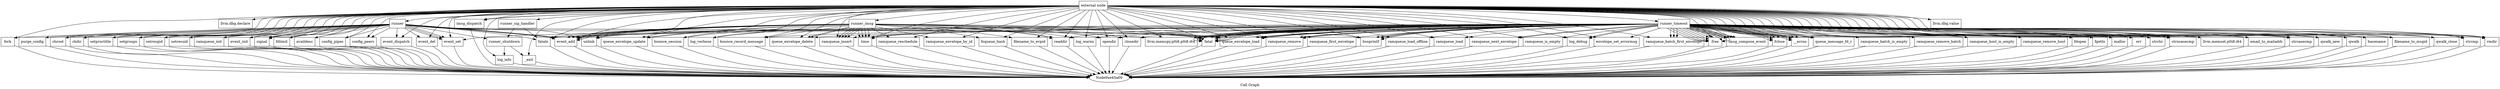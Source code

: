 digraph "Call Graph" {
	label="Call Graph";

	Node0xe459d0 [shape=record,label="{external node}"];
	Node0xe459d0 -> Node0xe45a30;
	Node0xe459d0 -> Node0xe46030;
	Node0xe459d0 -> Node0xe45a60;
	Node0xe459d0 -> Node0xe45a60;
	Node0xe459d0 -> Node0xe45a90;
	Node0xe459d0 -> Node0xe45af0;
	Node0xe459d0 -> Node0xe45ac0;
	Node0xe459d0 -> Node0xe45b20;
	Node0xe459d0 -> Node0xe45b50;
	Node0xe459d0 -> Node0xe4f1e0;
	Node0xe459d0 -> Node0xe4f050;
	Node0xe459d0 -> Node0xe4ed30;
	Node0xe459d0 -> Node0xe4ea60;
	Node0xe459d0 -> Node0xe49400;
	Node0xe459d0 -> Node0xe4b830;
	Node0xe459d0 -> Node0xe48f40;
	Node0xe459d0 -> Node0xe51070;
	Node0xe459d0 -> Node0xf4bbf0;
	Node0xe459d0 -> Node0xe4f410;
	Node0xe459d0 -> Node0xf4bc20;
	Node0xe459d0 -> Node0xf4bc50;
	Node0xe459d0 -> Node0xe4f0f0;
	Node0xe459d0 -> Node0xe4f160;
	Node0xe459d0 -> Node0xe4eb40;
	Node0xe459d0 -> Node0xe4eb70;
	Node0xe459d0 -> Node0xe45d20;
	Node0xe459d0 -> Node0xe45d90;
	Node0xe459d0 -> Node0xe45e60;
	Node0xe459d0 -> Node0xe42a60;
	Node0xe459d0 -> Node0xe42b00;
	Node0xe459d0 -> Node0xe45f00;
	Node0xe459d0 -> Node0xe42c20;
	Node0xe459d0 -> Node0xf249c0;
	Node0xe459d0 -> Node0xf24a30;
	Node0xe459d0 -> Node0xf24aa0;
	Node0xe459d0 -> Node0xe47440;
	Node0xe459d0 -> Node0xf24b10;
	Node0xe459d0 -> Node0xf24fa0;
	Node0xe459d0 -> Node0xf25010;
	Node0xe459d0 -> Node0xe46a00;
	Node0xe459d0 -> Node0xf258d0;
	Node0xe459d0 -> Node0xe45c30;
	Node0xe459d0 -> Node0xe46a70;
	Node0xe459d0 -> Node0xe46060;
	Node0xe459d0 -> Node0xf25940;
	Node0xe459d0 -> Node0xf259b0;
	Node0xe459d0 -> Node0xe4f7f0;
	Node0xe459d0 -> Node0xf257f0;
	Node0xe459d0 -> Node0xf24b80;
	Node0xe459d0 -> Node0xf25a20;
	Node0xe459d0 -> Node0xf25a90;
	Node0xe459d0 -> Node0xf25b00;
	Node0xe459d0 -> Node0xf25b70;
	Node0xe459d0 -> Node0xf24bf0;
	Node0xe459d0 -> Node0xf24c60;
	Node0xe459d0 -> Node0xf24cd0;
	Node0xe459d0 -> Node0xf24d40;
	Node0xe459d0 -> Node0xf24db0;
	Node0xe459d0 -> Node0xf24e20;
	Node0xe459d0 -> Node0xf24e90;
	Node0xe459d0 -> Node0xf24f00;
	Node0xe459d0 -> Node0xf24f70;
	Node0xe459d0 -> Node0xf25860;
	Node0xe459d0 -> Node0xf24610;
	Node0xe459d0 -> Node0xf246b0;
	Node0xe459d0 -> Node0xf24640;
	Node0xe459d0 -> Node0xf24840;
	Node0xe459d0 -> Node0xe4e9e0;
	Node0xe459d0 -> Node0xf24950;
	Node0xe459d0 -> Node0xe4efc0;
	Node0xe459d0 -> Node0xf247b0;
	Node0xe459d0 -> Node0xe4ef50;
	Node0xe459d0 -> Node0xe474b0;
	Node0xe459d0 -> Node0xf24870;
	Node0xe459d0 -> Node0xe46ae0;
	Node0xe459d0 -> Node0xf248e0;
	Node0xe459d0 -> Node0xe45bc0;
	Node0xe459d0 -> Node0xe4f630;
	Node0xe459d0 -> Node0xe4f6a0;
	Node0xe459d0 -> Node0xe4f710;
	Node0xe459d0 -> Node0xe4f780;
	Node0xe459d0 -> Node0xe48f70;
	Node0xe459d0 -> Node0xe474e0;
	Node0xe459d0 -> Node0xf255f0;
	Node0xe45b20 [shape=record,label="{purge_config}"];
	Node0xe45b20 -> Node0xe45a00;
	Node0xe45b50 [shape=record,label="{chroot}"];
	Node0xe45b50 -> Node0xe45a00;
	Node0xe4f1e0 [shape=record,label="{chdir}"];
	Node0xe4f1e0 -> Node0xe45a00;
	Node0xe4f050 [shape=record,label="{setproctitle}"];
	Node0xe4f050 -> Node0xe45a00;
	Node0xe4ed30 [shape=record,label="{setgroups}"];
	Node0xe4ed30 -> Node0xe45a00;
	Node0xf24c60 [shape=record,label="{fgetln}"];
	Node0xf24c60 -> Node0xe45a00;
	Node0xf24bf0 [shape=record,label="{fdopen}"];
	Node0xf24bf0 -> Node0xe45a00;
	Node0xe45ac0 [shape=record,label="{fatal}"];
	Node0xe45ac0 -> Node0xe45a00;
	Node0xf24cd0 [shape=record,label="{malloc}"];
	Node0xf24cd0 -> Node0xe45a00;
	Node0xf24db0 [shape=record,label="{strchr}"];
	Node0xf24db0 -> Node0xe45a00;
	Node0xe4eb40 [shape=record,label="{fatalx}"];
	Node0xe4eb40 -> Node0xe45a00;
	Node0xf24d40 [shape=record,label="{err}"];
	Node0xf24d40 -> Node0xe45a00;
	Node0xf24e20 [shape=record,label="{strncasecmp}"];
	Node0xf24e20 -> Node0xe45a00;
	Node0xe4eb70 [shape=record,label="{config_pipes}"];
	Node0xe4eb70 -> Node0xe45a00;
	Node0xe45d20 [shape=record,label="{config_peers}"];
	Node0xe45d20 -> Node0xe45a00;
	Node0xe45a30 [shape=record,label="{runner}"];
	Node0xe45a30 -> Node0xe45a90;
	Node0xe45a30 -> Node0xe45af0;
	Node0xe45a30 -> Node0xe45ac0;
	Node0xe45a30 -> Node0xe45b20;
	Node0xe45a30 -> Node0xe45b50;
	Node0xe45a30 -> Node0xe45ac0;
	Node0xe45a30 -> Node0xe4f1e0;
	Node0xe45a30 -> Node0xe45ac0;
	Node0xe45a30 -> Node0xe4f050;
	Node0xe45a30 -> Node0xe4ed30;
	Node0xe45a30 -> Node0xe4ea60;
	Node0xe45a30 -> Node0xe49400;
	Node0xe45a30 -> Node0xe45ac0;
	Node0xe45a30 -> Node0xe4b830;
	Node0xe45a30 -> Node0xe51070;
	Node0xe45a30 -> Node0xf4bbf0;
	Node0xe45a30 -> Node0xf4bbf0;
	Node0xe45a30 -> Node0xf4bc20;
	Node0xe45a30 -> Node0xf4bc20;
	Node0xe45a30 -> Node0xf4bc50;
	Node0xe45a30 -> Node0xf4bc50;
	Node0xe45a30 -> Node0xe4f0f0;
	Node0xe45a30 -> Node0xe4f160;
	Node0xe45a30 -> Node0xe4eb40;
	Node0xe45a30 -> Node0xe4eb70;
	Node0xe45a30 -> Node0xe45d20;
	Node0xe45a30 -> Node0xe45d90;
	Node0xe45a30 -> Node0xf4bbf0;
	Node0xe45a30 -> Node0xf4bc20;
	Node0xe45a30 -> Node0xe45e60;
	Node0xe45a30 -> Node0xe45f00;
	Node0xe45a30 -> Node0xe45f70;
	Node0xe46030 [shape=record,label="{llvm.dbg.declare}"];
	Node0xe45a60 [shape=record,label="{imsg_dispatch}"];
	Node0xe45a60 -> Node0xe45a00;
	Node0xe45a90 [shape=record,label="{llvm.memcpy.p0i8.p0i8.i64}"];
	Node0xe45af0 [shape=record,label="{fork}"];
	Node0xe45af0 -> Node0xe45a00;
	Node0xe45d90 [shape=record,label="{unlink}"];
	Node0xe45d90 -> Node0xe45a00;
	Node0xe45e60 [shape=record,label="{event_dispatch}"];
	Node0xe45e60 -> Node0xe45a00;
	Node0xe45f70 [shape=record,label="{runner_shutdown}"];
	Node0xe45f70 -> Node0xe42a60;
	Node0xe45f70 -> Node0xe42b00;
	Node0xe42a60 [shape=record,label="{log_info}"];
	Node0xe42a60 -> Node0xe45a00;
	Node0xe42b00 [shape=record,label="{_exit}"];
	Node0xe42b00 -> Node0xe45a00;
	Node0xe45f00 [shape=record,label="{event_del}"];
	Node0xe45f00 -> Node0xe45a00;
	Node0xe42c20 [shape=record,label="{runner_timeout}"];
	Node0xe42c20 -> Node0xf24610;
	Node0xe42c20 -> Node0xf246b0;
	Node0xe42c20 -> Node0xf24640;
	Node0xe42c20 -> Node0xf24840;
	Node0xe42c20 -> Node0xe4e9e0;
	Node0xe42c20 -> Node0xe4efc0;
	Node0xe42c20 -> Node0xe45ac0;
	Node0xe42c20 -> Node0xe4efc0;
	Node0xe42c20 -> Node0xe45ac0;
	Node0xe42c20 -> Node0xe4efc0;
	Node0xe42c20 -> Node0xe45ac0;
	Node0xe42c20 -> Node0xe45d90;
	Node0xe42c20 -> Node0xf247b0;
	Node0xe42c20 -> Node0xe45ac0;
	Node0xe42c20 -> Node0xe4ef50;
	Node0xe42c20 -> Node0xf247b0;
	Node0xe42c20 -> Node0xe45ac0;
	Node0xe42c20 -> Node0xe474b0;
	Node0xe42c20 -> Node0xf24870;
	Node0xe42c20 -> Node0xf24870;
	Node0xe42c20 -> Node0xe4efc0;
	Node0xe42c20 -> Node0xe45ac0;
	Node0xe42c20 -> Node0xe45d90;
	Node0xe42c20 -> Node0xf247b0;
	Node0xe42c20 -> Node0xe45ac0;
	Node0xe42c20 -> Node0xe46ae0;
	Node0xe42c20 -> Node0xf248e0;
	Node0xe42c20 -> Node0xf247b0;
	Node0xe42c20 -> Node0xe45ac0;
	Node0xe42c20 -> Node0xf248e0;
	Node0xe42c20 -> Node0xf247b0;
	Node0xe42c20 -> Node0xe45ac0;
	Node0xe42c20 -> Node0xf24950;
	Node0xe42c20 -> Node0xf249c0;
	Node0xe42c20 -> Node0xf24a30;
	Node0xe42c20 -> Node0xf24aa0;
	Node0xe42c20 -> Node0xe47440;
	Node0xe42c20 -> Node0xf24b10;
	Node0xe42c20 -> Node0xe46a00;
	Node0xe42c20 -> Node0xf24b80;
	Node0xe42c20 -> Node0xf24bf0;
	Node0xe42c20 -> Node0xe45ac0;
	Node0xe42c20 -> Node0xf24c60;
	Node0xe42c20 -> Node0xf24cd0;
	Node0xe42c20 -> Node0xf24d40;
	Node0xe42c20 -> Node0xe45a90;
	Node0xe42c20 -> Node0xf24db0;
	Node0xe42c20 -> Node0xf24e20;
	Node0xe42c20 -> Node0xf24e20;
	Node0xe42c20 -> Node0xf24e90;
	Node0xe42c20 -> Node0xf24f00;
	Node0xe42c20 -> Node0xe45a90;
	Node0xe42c20 -> Node0xe45a90;
	Node0xe42c20 -> Node0xf24f70;
	Node0xe42c20 -> Node0xf24f70;
	Node0xe42c20 -> Node0xf257f0;
	Node0xe42c20 -> Node0xf25860;
	Node0xe42c20 -> Node0xf257f0;
	Node0xe42c20 -> Node0xf25860;
	Node0xe42c20 -> Node0xf258d0;
	Node0xe42c20 -> Node0xe45c30;
	Node0xe42c20 -> Node0xe47440;
	Node0xe42c20 -> Node0xe46a70;
	Node0xe42c20 -> Node0xf4bbf0;
	Node0xe42c20 -> Node0xf4bc20;
	Node0xe42c20 -> Node0xe46060;
	Node0xe42c20 -> Node0xf257f0;
	Node0xe42c20 -> Node0xf25860;
	Node0xe42c20 -> Node0xf257f0;
	Node0xe42c20 -> Node0xf25860;
	Node0xe42c20 -> Node0xf257f0;
	Node0xe42c20 -> Node0xf25860;
	Node0xe42c20 -> Node0xf25940;
	Node0xe42c20 -> Node0xe46a00;
	Node0xe42c20 -> Node0xf259b0;
	Node0xe42c20 -> Node0xe4f7f0;
	Node0xe42c20 -> Node0xf257f0;
	Node0xe42c20 -> Node0xf25940;
	Node0xe42c20 -> Node0xe46a00;
	Node0xe42c20 -> Node0xf24b80;
	Node0xe42c20 -> Node0xf259b0;
	Node0xe42c20 -> Node0xe4f7f0;
	Node0xe42c20 -> Node0xf257f0;
	Node0xe42c20 -> Node0xf259b0;
	Node0xe42c20 -> Node0xf25940;
	Node0xe42c20 -> Node0xe46a00;
	Node0xe42c20 -> Node0xf259b0;
	Node0xe42c20 -> Node0xe4f7f0;
	Node0xe42c20 -> Node0xf257f0;
	Node0xe42c20 -> Node0xf259b0;
	Node0xe42c20 -> Node0xe4eb40;
	Node0xe42c20 -> Node0xf25a20;
	Node0xe42c20 -> Node0xf25a90;
	Node0xe42c20 -> Node0xf257f0;
	Node0xe42c20 -> Node0xf25b00;
	Node0xe42c20 -> Node0xf25b70;
	Node0xe42c20 -> Node0xf257f0;
	Node0xe42c20 -> Node0xf24b10;
	Node0xe42c20 -> Node0xf24fa0;
	Node0xe42c20 -> Node0xf25010;
	Node0xe42c20 -> Node0xf25010;
	Node0xe42c20 -> Node0xf4bc20;
	Node0xf24e90 [shape=record,label="{llvm.memset.p0i8.i64}"];
	Node0xf24f00 [shape=record,label="{email_to_mailaddr}"];
	Node0xf24f00 -> Node0xe45a00;
	Node0xf24f70 [shape=record,label="{strcasecmp}"];
	Node0xf24f70 -> Node0xe45a00;
	Node0xf25860 [shape=record,label="{fclose}"];
	Node0xf25860 -> Node0xe45a00;
	Node0xf24610 [shape=record,label="{qwalk_new}"];
	Node0xf24610 -> Node0xe45a00;
	Node0xf246b0 [shape=record,label="{qwalk}"];
	Node0xf246b0 -> Node0xe45a00;
	Node0xf24640 [shape=record,label="{basename}"];
	Node0xf24640 -> Node0xe45a00;
	Node0xf24840 [shape=record,label="{filename_to_msgid}"];
	Node0xf24840 -> Node0xe45a00;
	Node0xe4e9e0 [shape=record,label="{log_warnx}"];
	Node0xe4e9e0 -> Node0xe45a00;
	Node0xf24950 [shape=record,label="{qwalk_close}"];
	Node0xf24950 -> Node0xe45a00;
	Node0xe4ea60 [shape=record,label="{setresgid}"];
	Node0xe4ea60 -> Node0xe45a00;
	Node0xe49400 [shape=record,label="{setresuid}"];
	Node0xe49400 -> Node0xe45a00;
	Node0xe4b830 [shape=record,label="{ramqueue_init}"];
	Node0xe4b830 -> Node0xe45a00;
	Node0xe48f40 [shape=record,label="{runner_imsg}"];
	Node0xe48f40 -> Node0xe48f70;
	Node0xe48f40 -> Node0xe4efc0;
	Node0xe48f40 -> Node0xe4ef50;
	Node0xe48f40 -> Node0xe47440;
	Node0xe48f40 -> Node0xe474b0;
	Node0xe48f40 -> Node0xe474e0;
	Node0xe48f40 -> Node0xe4e9e0;
	Node0xe48f40 -> Node0xe474b0;
	Node0xe48f40 -> Node0xe46a00;
	Node0xe48f40 -> Node0xe46a70;
	Node0xe48f40 -> Node0xe46ae0;
	Node0xe48f40 -> Node0xf4bc20;
	Node0xe48f40 -> Node0xe45bc0;
	Node0xe48f40 -> Node0xe47440;
	Node0xe48f40 -> Node0xe46a70;
	Node0xe48f40 -> Node0xf4bc20;
	Node0xe48f40 -> Node0xe45c30;
	Node0xe48f40 -> Node0xe47440;
	Node0xe48f40 -> Node0xe46a70;
	Node0xe48f40 -> Node0xf4bc20;
	Node0xe48f40 -> Node0xe46060;
	Node0xe48f40 -> Node0xe4f630;
	Node0xe48f40 -> Node0xe45bc0;
	Node0xe48f40 -> Node0xe47440;
	Node0xe48f40 -> Node0xe46a70;
	Node0xe48f40 -> Node0xf4bc20;
	Node0xe48f40 -> Node0xe4f6a0;
	Node0xe48f40 -> Node0xe4f710;
	Node0xe48f40 -> Node0xf4bc20;
	Node0xe48f40 -> Node0xe46a00;
	Node0xe48f40 -> Node0xe4f780;
	Node0xe48f40 -> Node0xe4f7f0;
	Node0xe48f40 -> Node0xe46060;
	Node0xe48f40 -> Node0xf4bc20;
	Node0xe48f40 -> Node0xe4eb40;
	Node0xe51070 [shape=record,label="{event_init}"];
	Node0xe51070 -> Node0xe45a00;
	Node0xf4bbf0 [shape=record,label="{event_set}"];
	Node0xf4bbf0 -> Node0xe45a00;
	Node0xe4f410 [shape=record,label="{runner_sig_handler}"];
	Node0xe4f410 -> Node0xe45f70;
	Node0xe4f410 -> Node0xe4eb40;
	Node0xf4bc20 [shape=record,label="{event_add}"];
	Node0xf4bc20 -> Node0xe45a00;
	Node0xf4bc50 [shape=record,label="{signal}"];
	Node0xf4bc50 -> Node0xe45a00;
	Node0xe4f0f0 [shape=record,label="{fdlimit}"];
	Node0xe4f0f0 -> Node0xe45a00;
	Node0xe4f160 [shape=record,label="{availdesc}"];
	Node0xe4f160 -> Node0xe45a00;
	Node0xf249c0 [shape=record,label="{ramqueue_first_envelope}"];
	Node0xf249c0 -> Node0xe45a00;
	Node0xf24a30 [shape=record,label="{ramqueue_load_offline}"];
	Node0xf24a30 -> Node0xe45a00;
	Node0xf24aa0 [shape=record,label="{ramqueue_load}"];
	Node0xf24aa0 -> Node0xe45a00;
	Node0xe47440 [shape=record,label="{time}"];
	Node0xe47440 -> Node0xe45a00;
	Node0xf24b10 [shape=record,label="{ramqueue_next_envelope}"];
	Node0xf24b10 -> Node0xe45a00;
	Node0xf24fa0 [shape=record,label="{ramqueue_is_empty}"];
	Node0xf24fa0 -> Node0xe45a00;
	Node0xf25010 [shape=record,label="{log_debug}"];
	Node0xf25010 -> Node0xe45a00;
	Node0xe46a00 [shape=record,label="{queue_envelope_load}"];
	Node0xe46a00 -> Node0xe45a00;
	Node0xf258d0 [shape=record,label="{envelope_set_errormsg}"];
	Node0xf258d0 -> Node0xe45a00;
	Node0xe45c30 [shape=record,label="{bounce_record_message}"];
	Node0xe45c30 -> Node0xe45a00;
	Node0xe46a70 [shape=record,label="{ramqueue_insert}"];
	Node0xe46a70 -> Node0xe45a00;
	Node0xe46060 [shape=record,label="{queue_envelope_delete}"];
	Node0xe46060 -> Node0xe45a00;
	Node0xf25940 [shape=record,label="{ramqueue_batch_first_envelope}"];
	Node0xf25940 -> Node0xe45a00;
	Node0xf259b0 [shape=record,label="{imsg_compose_event}"];
	Node0xf259b0 -> Node0xe45a00;
	Node0xe4f7f0 [shape=record,label="{ramqueue_remove}"];
	Node0xe4f7f0 -> Node0xe45a00;
	Node0xf257f0 [shape=record,label="{free}"];
	Node0xf257f0 -> Node0xe45a00;
	Node0xf24b80 [shape=record,label="{queue_message_fd_r}"];
	Node0xf24b80 -> Node0xe45a00;
	Node0xf25a20 [shape=record,label="{ramqueue_batch_is_empty}"];
	Node0xf25a20 -> Node0xe45a00;
	Node0xf25a90 [shape=record,label="{ramqueue_remove_batch}"];
	Node0xf25a90 -> Node0xe45a00;
	Node0xf25b00 [shape=record,label="{ramqueue_host_is_empty}"];
	Node0xf25b00 -> Node0xe45a00;
	Node0xf25b70 [shape=record,label="{ramqueue_remove_host}"];
	Node0xf25b70 -> Node0xe45a00;
	Node0xe4efc0 [shape=record,label="{bsnprintf}"];
	Node0xe4efc0 -> Node0xe45a00;
	Node0xf247b0 [shape=record,label="{__errno}"];
	Node0xf247b0 -> Node0xe45a00;
	Node0xe4ef50 [shape=record,label="{opendir}"];
	Node0xe4ef50 -> Node0xe45a00;
	Node0xe474b0 [shape=record,label="{readdir}"];
	Node0xe474b0 -> Node0xe45a00;
	Node0xf24870 [shape=record,label="{strcmp}"];
	Node0xf24870 -> Node0xe45a00;
	Node0xe46ae0 [shape=record,label="{closedir}"];
	Node0xe46ae0 -> Node0xe45a00;
	Node0xf248e0 [shape=record,label="{rmdir}"];
	Node0xf248e0 -> Node0xe45a00;
	Node0xe45bc0 [shape=record,label="{queue_envelope_update}"];
	Node0xe45bc0 -> Node0xe45a00;
	Node0xe4f630 [shape=record,label="{bounce_session}"];
	Node0xe4f630 -> Node0xe45a00;
	Node0xe4f6a0 [shape=record,label="{log_verbose}"];
	Node0xe4f6a0 -> Node0xe45a00;
	Node0xe4f710 [shape=record,label="{ramqueue_reschedule}"];
	Node0xe4f710 -> Node0xe45a00;
	Node0xe4f780 [shape=record,label="{ramqueue_envelope_by_id}"];
	Node0xe4f780 -> Node0xe45a00;
	Node0xe48f70 [shape=record,label="{fsqueue_hash}"];
	Node0xe48f70 -> Node0xe45a00;
	Node0xe474e0 [shape=record,label="{filename_to_evpid}"];
	Node0xe474e0 -> Node0xe45a00;
	Node0xf255f0 [shape=record,label="{llvm.dbg.value}"];
}
